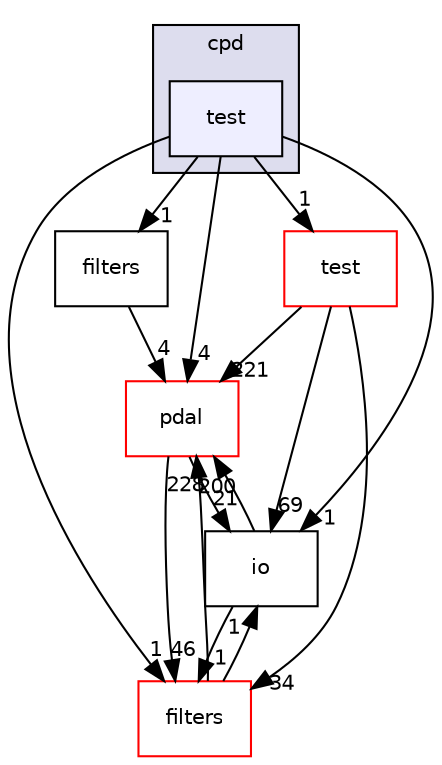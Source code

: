 digraph "pdal/plugins/cpd/test" {
  compound=true
  node [ fontsize="10", fontname="Helvetica"];
  edge [ labelfontsize="10", labelfontname="Helvetica"];
  subgraph clusterdir_36f5c05cef57dd1944e400c0ab2825c3 {
    graph [ bgcolor="#ddddee", pencolor="black", label="cpd" fontname="Helvetica", fontsize="10", URL="dir_36f5c05cef57dd1944e400c0ab2825c3.html"]
  dir_7ebe1fba19a6587a04dc4b3a27c51a88 [shape=box, label="test", style="filled", fillcolor="#eeeeff", pencolor="black", URL="dir_7ebe1fba19a6587a04dc4b3a27c51a88.html"];
  }
  dir_37e2adedb6e706efcbfadb5213756005 [shape=box label="pdal" fillcolor="white" style="filled" color="red" URL="dir_37e2adedb6e706efcbfadb5213756005.html"];
  dir_30da5df6278b814251fbb2199adbcdb2 [shape=box label="filters" URL="dir_30da5df6278b814251fbb2199adbcdb2.html"];
  dir_88aa5027650279860e272a4a9998da6e [shape=box label="test" fillcolor="white" style="filled" color="red" URL="dir_88aa5027650279860e272a4a9998da6e.html"];
  dir_1d5bbadd870fe047ff237b24e55617ae [shape=box label="io" URL="dir_1d5bbadd870fe047ff237b24e55617ae.html"];
  dir_9348238a26585a7e0b208544997ebe2f [shape=box label="filters" fillcolor="white" style="filled" color="red" URL="dir_9348238a26585a7e0b208544997ebe2f.html"];
  dir_37e2adedb6e706efcbfadb5213756005->dir_1d5bbadd870fe047ff237b24e55617ae [headlabel="21", labeldistance=1.5 headhref="dir_000050_000044.html"];
  dir_37e2adedb6e706efcbfadb5213756005->dir_9348238a26585a7e0b208544997ebe2f [headlabel="46", labeldistance=1.5 headhref="dir_000050_000042.html"];
  dir_30da5df6278b814251fbb2199adbcdb2->dir_37e2adedb6e706efcbfadb5213756005 [headlabel="4", labeldistance=1.5 headhref="dir_000056_000050.html"];
  dir_88aa5027650279860e272a4a9998da6e->dir_37e2adedb6e706efcbfadb5213756005 [headlabel="221", labeldistance=1.5 headhref="dir_000012_000050.html"];
  dir_88aa5027650279860e272a4a9998da6e->dir_1d5bbadd870fe047ff237b24e55617ae [headlabel="69", labeldistance=1.5 headhref="dir_000012_000044.html"];
  dir_88aa5027650279860e272a4a9998da6e->dir_9348238a26585a7e0b208544997ebe2f [headlabel="34", labeldistance=1.5 headhref="dir_000012_000042.html"];
  dir_7ebe1fba19a6587a04dc4b3a27c51a88->dir_37e2adedb6e706efcbfadb5213756005 [headlabel="4", labeldistance=1.5 headhref="dir_000057_000050.html"];
  dir_7ebe1fba19a6587a04dc4b3a27c51a88->dir_30da5df6278b814251fbb2199adbcdb2 [headlabel="1", labeldistance=1.5 headhref="dir_000057_000056.html"];
  dir_7ebe1fba19a6587a04dc4b3a27c51a88->dir_88aa5027650279860e272a4a9998da6e [headlabel="1", labeldistance=1.5 headhref="dir_000057_000012.html"];
  dir_7ebe1fba19a6587a04dc4b3a27c51a88->dir_1d5bbadd870fe047ff237b24e55617ae [headlabel="1", labeldistance=1.5 headhref="dir_000057_000044.html"];
  dir_7ebe1fba19a6587a04dc4b3a27c51a88->dir_9348238a26585a7e0b208544997ebe2f [headlabel="1", labeldistance=1.5 headhref="dir_000057_000042.html"];
  dir_1d5bbadd870fe047ff237b24e55617ae->dir_37e2adedb6e706efcbfadb5213756005 [headlabel="200", labeldistance=1.5 headhref="dir_000044_000050.html"];
  dir_1d5bbadd870fe047ff237b24e55617ae->dir_9348238a26585a7e0b208544997ebe2f [headlabel="1", labeldistance=1.5 headhref="dir_000044_000042.html"];
  dir_9348238a26585a7e0b208544997ebe2f->dir_37e2adedb6e706efcbfadb5213756005 [headlabel="228", labeldistance=1.5 headhref="dir_000042_000050.html"];
  dir_9348238a26585a7e0b208544997ebe2f->dir_1d5bbadd870fe047ff237b24e55617ae [headlabel="1", labeldistance=1.5 headhref="dir_000042_000044.html"];
}
